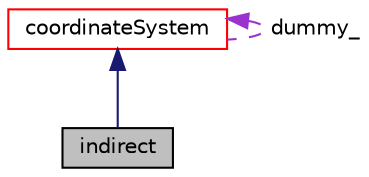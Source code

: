 digraph "indirect"
{
  bgcolor="transparent";
  edge [fontname="Helvetica",fontsize="10",labelfontname="Helvetica",labelfontsize="10"];
  node [fontname="Helvetica",fontsize="10",shape=record];
  Node1 [label="indirect",height=0.2,width=0.4,color="black", fillcolor="grey75", style="filled" fontcolor="black"];
  Node2 -> Node1 [dir="back",color="midnightblue",fontsize="10",style="solid",fontname="Helvetica"];
  Node2 [label="coordinateSystem",height=0.2,width=0.4,color="red",URL="$classFoam_1_1coordinateSystem.html",tooltip="Base class for coordinate system specification, the default coordinate system type is cartesian ..."];
  Node2 -> Node2 [dir="back",color="darkorchid3",fontsize="10",style="dashed",label=" dummy_" ,fontname="Helvetica"];
}
